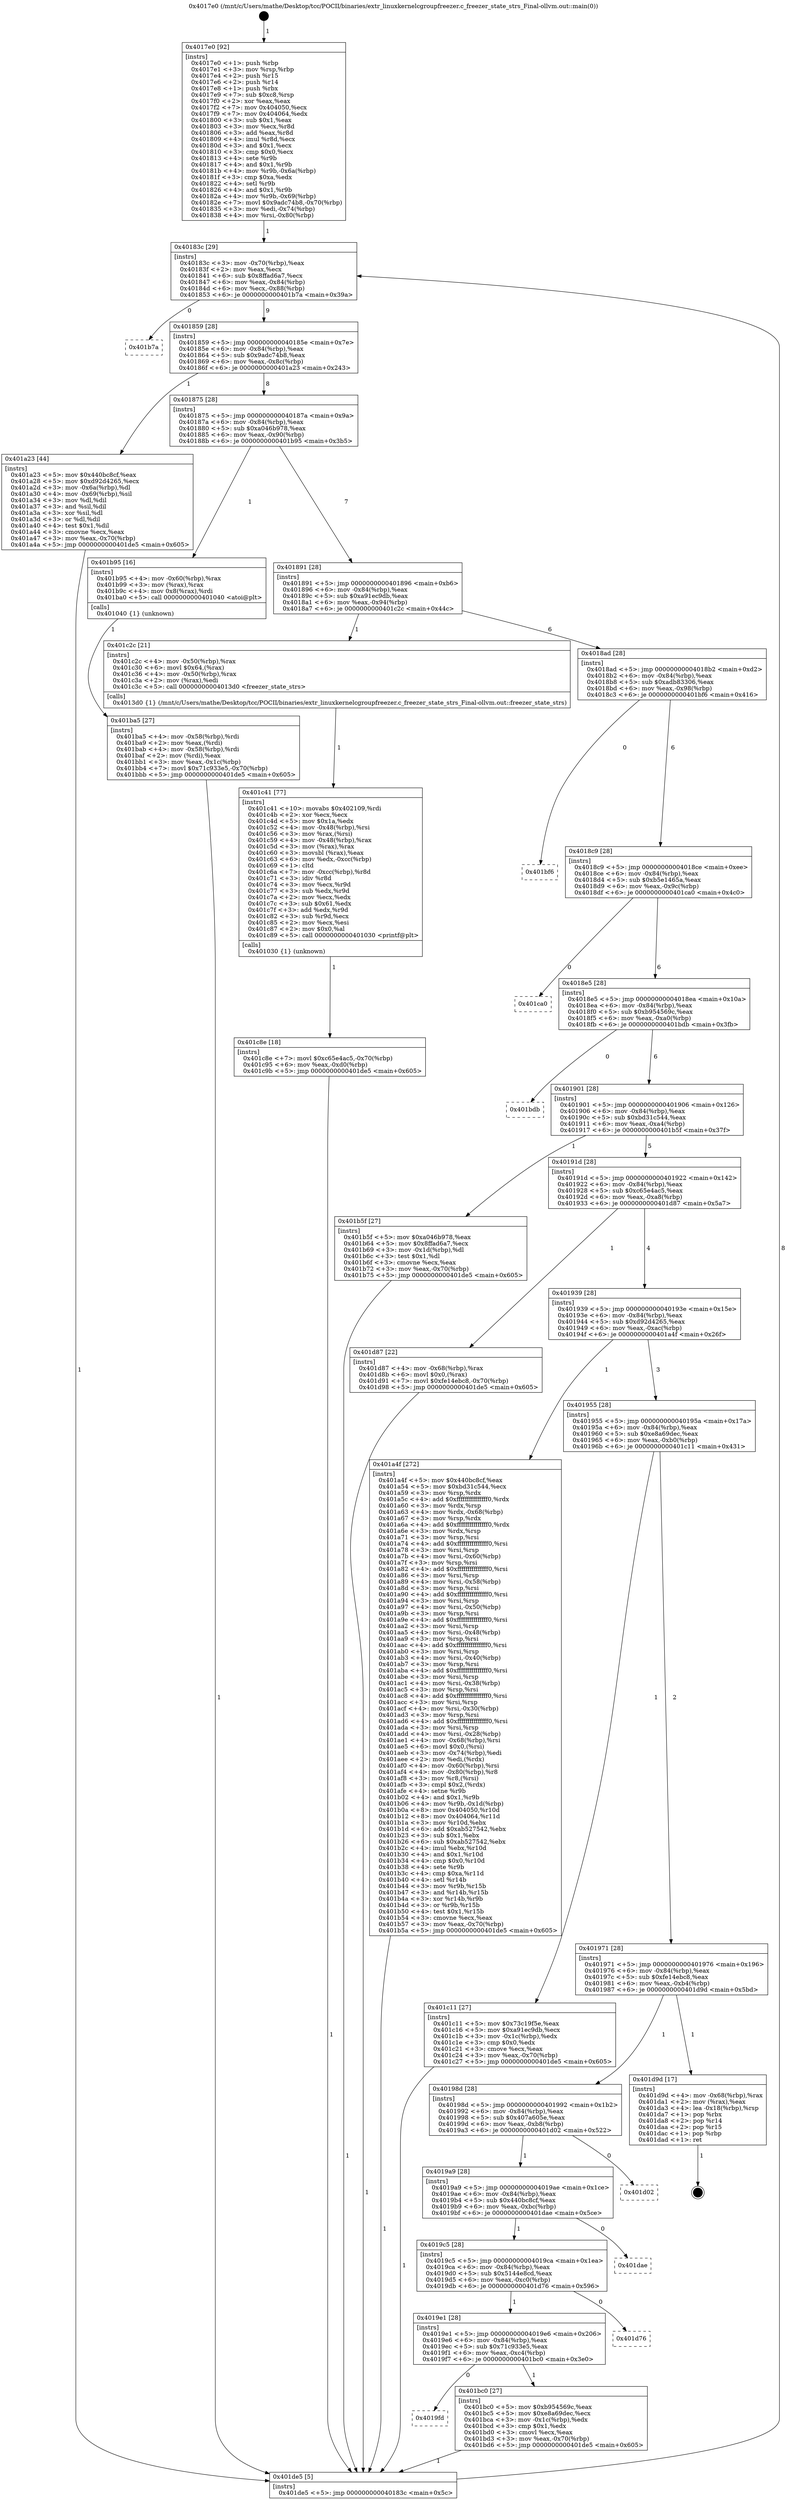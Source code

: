 digraph "0x4017e0" {
  label = "0x4017e0 (/mnt/c/Users/mathe/Desktop/tcc/POCII/binaries/extr_linuxkernelcgroupfreezer.c_freezer_state_strs_Final-ollvm.out::main(0))"
  labelloc = "t"
  node[shape=record]

  Entry [label="",width=0.3,height=0.3,shape=circle,fillcolor=black,style=filled]
  "0x40183c" [label="{
     0x40183c [29]\l
     | [instrs]\l
     &nbsp;&nbsp;0x40183c \<+3\>: mov -0x70(%rbp),%eax\l
     &nbsp;&nbsp;0x40183f \<+2\>: mov %eax,%ecx\l
     &nbsp;&nbsp;0x401841 \<+6\>: sub $0x8ffad6a7,%ecx\l
     &nbsp;&nbsp;0x401847 \<+6\>: mov %eax,-0x84(%rbp)\l
     &nbsp;&nbsp;0x40184d \<+6\>: mov %ecx,-0x88(%rbp)\l
     &nbsp;&nbsp;0x401853 \<+6\>: je 0000000000401b7a \<main+0x39a\>\l
  }"]
  "0x401b7a" [label="{
     0x401b7a\l
  }", style=dashed]
  "0x401859" [label="{
     0x401859 [28]\l
     | [instrs]\l
     &nbsp;&nbsp;0x401859 \<+5\>: jmp 000000000040185e \<main+0x7e\>\l
     &nbsp;&nbsp;0x40185e \<+6\>: mov -0x84(%rbp),%eax\l
     &nbsp;&nbsp;0x401864 \<+5\>: sub $0x9adc74b8,%eax\l
     &nbsp;&nbsp;0x401869 \<+6\>: mov %eax,-0x8c(%rbp)\l
     &nbsp;&nbsp;0x40186f \<+6\>: je 0000000000401a23 \<main+0x243\>\l
  }"]
  Exit [label="",width=0.3,height=0.3,shape=circle,fillcolor=black,style=filled,peripheries=2]
  "0x401a23" [label="{
     0x401a23 [44]\l
     | [instrs]\l
     &nbsp;&nbsp;0x401a23 \<+5\>: mov $0x440bc8cf,%eax\l
     &nbsp;&nbsp;0x401a28 \<+5\>: mov $0xd92d4265,%ecx\l
     &nbsp;&nbsp;0x401a2d \<+3\>: mov -0x6a(%rbp),%dl\l
     &nbsp;&nbsp;0x401a30 \<+4\>: mov -0x69(%rbp),%sil\l
     &nbsp;&nbsp;0x401a34 \<+3\>: mov %dl,%dil\l
     &nbsp;&nbsp;0x401a37 \<+3\>: and %sil,%dil\l
     &nbsp;&nbsp;0x401a3a \<+3\>: xor %sil,%dl\l
     &nbsp;&nbsp;0x401a3d \<+3\>: or %dl,%dil\l
     &nbsp;&nbsp;0x401a40 \<+4\>: test $0x1,%dil\l
     &nbsp;&nbsp;0x401a44 \<+3\>: cmovne %ecx,%eax\l
     &nbsp;&nbsp;0x401a47 \<+3\>: mov %eax,-0x70(%rbp)\l
     &nbsp;&nbsp;0x401a4a \<+5\>: jmp 0000000000401de5 \<main+0x605\>\l
  }"]
  "0x401875" [label="{
     0x401875 [28]\l
     | [instrs]\l
     &nbsp;&nbsp;0x401875 \<+5\>: jmp 000000000040187a \<main+0x9a\>\l
     &nbsp;&nbsp;0x40187a \<+6\>: mov -0x84(%rbp),%eax\l
     &nbsp;&nbsp;0x401880 \<+5\>: sub $0xa046b978,%eax\l
     &nbsp;&nbsp;0x401885 \<+6\>: mov %eax,-0x90(%rbp)\l
     &nbsp;&nbsp;0x40188b \<+6\>: je 0000000000401b95 \<main+0x3b5\>\l
  }"]
  "0x401de5" [label="{
     0x401de5 [5]\l
     | [instrs]\l
     &nbsp;&nbsp;0x401de5 \<+5\>: jmp 000000000040183c \<main+0x5c\>\l
  }"]
  "0x4017e0" [label="{
     0x4017e0 [92]\l
     | [instrs]\l
     &nbsp;&nbsp;0x4017e0 \<+1\>: push %rbp\l
     &nbsp;&nbsp;0x4017e1 \<+3\>: mov %rsp,%rbp\l
     &nbsp;&nbsp;0x4017e4 \<+2\>: push %r15\l
     &nbsp;&nbsp;0x4017e6 \<+2\>: push %r14\l
     &nbsp;&nbsp;0x4017e8 \<+1\>: push %rbx\l
     &nbsp;&nbsp;0x4017e9 \<+7\>: sub $0xc8,%rsp\l
     &nbsp;&nbsp;0x4017f0 \<+2\>: xor %eax,%eax\l
     &nbsp;&nbsp;0x4017f2 \<+7\>: mov 0x404050,%ecx\l
     &nbsp;&nbsp;0x4017f9 \<+7\>: mov 0x404064,%edx\l
     &nbsp;&nbsp;0x401800 \<+3\>: sub $0x1,%eax\l
     &nbsp;&nbsp;0x401803 \<+3\>: mov %ecx,%r8d\l
     &nbsp;&nbsp;0x401806 \<+3\>: add %eax,%r8d\l
     &nbsp;&nbsp;0x401809 \<+4\>: imul %r8d,%ecx\l
     &nbsp;&nbsp;0x40180d \<+3\>: and $0x1,%ecx\l
     &nbsp;&nbsp;0x401810 \<+3\>: cmp $0x0,%ecx\l
     &nbsp;&nbsp;0x401813 \<+4\>: sete %r9b\l
     &nbsp;&nbsp;0x401817 \<+4\>: and $0x1,%r9b\l
     &nbsp;&nbsp;0x40181b \<+4\>: mov %r9b,-0x6a(%rbp)\l
     &nbsp;&nbsp;0x40181f \<+3\>: cmp $0xa,%edx\l
     &nbsp;&nbsp;0x401822 \<+4\>: setl %r9b\l
     &nbsp;&nbsp;0x401826 \<+4\>: and $0x1,%r9b\l
     &nbsp;&nbsp;0x40182a \<+4\>: mov %r9b,-0x69(%rbp)\l
     &nbsp;&nbsp;0x40182e \<+7\>: movl $0x9adc74b8,-0x70(%rbp)\l
     &nbsp;&nbsp;0x401835 \<+3\>: mov %edi,-0x74(%rbp)\l
     &nbsp;&nbsp;0x401838 \<+4\>: mov %rsi,-0x80(%rbp)\l
  }"]
  "0x401c8e" [label="{
     0x401c8e [18]\l
     | [instrs]\l
     &nbsp;&nbsp;0x401c8e \<+7\>: movl $0xc65e4ac5,-0x70(%rbp)\l
     &nbsp;&nbsp;0x401c95 \<+6\>: mov %eax,-0xd0(%rbp)\l
     &nbsp;&nbsp;0x401c9b \<+5\>: jmp 0000000000401de5 \<main+0x605\>\l
  }"]
  "0x401b95" [label="{
     0x401b95 [16]\l
     | [instrs]\l
     &nbsp;&nbsp;0x401b95 \<+4\>: mov -0x60(%rbp),%rax\l
     &nbsp;&nbsp;0x401b99 \<+3\>: mov (%rax),%rax\l
     &nbsp;&nbsp;0x401b9c \<+4\>: mov 0x8(%rax),%rdi\l
     &nbsp;&nbsp;0x401ba0 \<+5\>: call 0000000000401040 \<atoi@plt\>\l
     | [calls]\l
     &nbsp;&nbsp;0x401040 \{1\} (unknown)\l
  }"]
  "0x401891" [label="{
     0x401891 [28]\l
     | [instrs]\l
     &nbsp;&nbsp;0x401891 \<+5\>: jmp 0000000000401896 \<main+0xb6\>\l
     &nbsp;&nbsp;0x401896 \<+6\>: mov -0x84(%rbp),%eax\l
     &nbsp;&nbsp;0x40189c \<+5\>: sub $0xa91ec9db,%eax\l
     &nbsp;&nbsp;0x4018a1 \<+6\>: mov %eax,-0x94(%rbp)\l
     &nbsp;&nbsp;0x4018a7 \<+6\>: je 0000000000401c2c \<main+0x44c\>\l
  }"]
  "0x401c41" [label="{
     0x401c41 [77]\l
     | [instrs]\l
     &nbsp;&nbsp;0x401c41 \<+10\>: movabs $0x402109,%rdi\l
     &nbsp;&nbsp;0x401c4b \<+2\>: xor %ecx,%ecx\l
     &nbsp;&nbsp;0x401c4d \<+5\>: mov $0x1a,%edx\l
     &nbsp;&nbsp;0x401c52 \<+4\>: mov -0x48(%rbp),%rsi\l
     &nbsp;&nbsp;0x401c56 \<+3\>: mov %rax,(%rsi)\l
     &nbsp;&nbsp;0x401c59 \<+4\>: mov -0x48(%rbp),%rax\l
     &nbsp;&nbsp;0x401c5d \<+3\>: mov (%rax),%rax\l
     &nbsp;&nbsp;0x401c60 \<+3\>: movsbl (%rax),%eax\l
     &nbsp;&nbsp;0x401c63 \<+6\>: mov %edx,-0xcc(%rbp)\l
     &nbsp;&nbsp;0x401c69 \<+1\>: cltd\l
     &nbsp;&nbsp;0x401c6a \<+7\>: mov -0xcc(%rbp),%r8d\l
     &nbsp;&nbsp;0x401c71 \<+3\>: idiv %r8d\l
     &nbsp;&nbsp;0x401c74 \<+3\>: mov %ecx,%r9d\l
     &nbsp;&nbsp;0x401c77 \<+3\>: sub %edx,%r9d\l
     &nbsp;&nbsp;0x401c7a \<+2\>: mov %ecx,%edx\l
     &nbsp;&nbsp;0x401c7c \<+3\>: sub $0x61,%edx\l
     &nbsp;&nbsp;0x401c7f \<+3\>: add %edx,%r9d\l
     &nbsp;&nbsp;0x401c82 \<+3\>: sub %r9d,%ecx\l
     &nbsp;&nbsp;0x401c85 \<+2\>: mov %ecx,%esi\l
     &nbsp;&nbsp;0x401c87 \<+2\>: mov $0x0,%al\l
     &nbsp;&nbsp;0x401c89 \<+5\>: call 0000000000401030 \<printf@plt\>\l
     | [calls]\l
     &nbsp;&nbsp;0x401030 \{1\} (unknown)\l
  }"]
  "0x401c2c" [label="{
     0x401c2c [21]\l
     | [instrs]\l
     &nbsp;&nbsp;0x401c2c \<+4\>: mov -0x50(%rbp),%rax\l
     &nbsp;&nbsp;0x401c30 \<+6\>: movl $0x64,(%rax)\l
     &nbsp;&nbsp;0x401c36 \<+4\>: mov -0x50(%rbp),%rax\l
     &nbsp;&nbsp;0x401c3a \<+2\>: mov (%rax),%edi\l
     &nbsp;&nbsp;0x401c3c \<+5\>: call 00000000004013d0 \<freezer_state_strs\>\l
     | [calls]\l
     &nbsp;&nbsp;0x4013d0 \{1\} (/mnt/c/Users/mathe/Desktop/tcc/POCII/binaries/extr_linuxkernelcgroupfreezer.c_freezer_state_strs_Final-ollvm.out::freezer_state_strs)\l
  }"]
  "0x4018ad" [label="{
     0x4018ad [28]\l
     | [instrs]\l
     &nbsp;&nbsp;0x4018ad \<+5\>: jmp 00000000004018b2 \<main+0xd2\>\l
     &nbsp;&nbsp;0x4018b2 \<+6\>: mov -0x84(%rbp),%eax\l
     &nbsp;&nbsp;0x4018b8 \<+5\>: sub $0xadb83306,%eax\l
     &nbsp;&nbsp;0x4018bd \<+6\>: mov %eax,-0x98(%rbp)\l
     &nbsp;&nbsp;0x4018c3 \<+6\>: je 0000000000401bf6 \<main+0x416\>\l
  }"]
  "0x4019fd" [label="{
     0x4019fd\l
  }", style=dashed]
  "0x401bf6" [label="{
     0x401bf6\l
  }", style=dashed]
  "0x4018c9" [label="{
     0x4018c9 [28]\l
     | [instrs]\l
     &nbsp;&nbsp;0x4018c9 \<+5\>: jmp 00000000004018ce \<main+0xee\>\l
     &nbsp;&nbsp;0x4018ce \<+6\>: mov -0x84(%rbp),%eax\l
     &nbsp;&nbsp;0x4018d4 \<+5\>: sub $0xb5e1465a,%eax\l
     &nbsp;&nbsp;0x4018d9 \<+6\>: mov %eax,-0x9c(%rbp)\l
     &nbsp;&nbsp;0x4018df \<+6\>: je 0000000000401ca0 \<main+0x4c0\>\l
  }"]
  "0x401bc0" [label="{
     0x401bc0 [27]\l
     | [instrs]\l
     &nbsp;&nbsp;0x401bc0 \<+5\>: mov $0xb954569c,%eax\l
     &nbsp;&nbsp;0x401bc5 \<+5\>: mov $0xe8a69dec,%ecx\l
     &nbsp;&nbsp;0x401bca \<+3\>: mov -0x1c(%rbp),%edx\l
     &nbsp;&nbsp;0x401bcd \<+3\>: cmp $0x1,%edx\l
     &nbsp;&nbsp;0x401bd0 \<+3\>: cmovl %ecx,%eax\l
     &nbsp;&nbsp;0x401bd3 \<+3\>: mov %eax,-0x70(%rbp)\l
     &nbsp;&nbsp;0x401bd6 \<+5\>: jmp 0000000000401de5 \<main+0x605\>\l
  }"]
  "0x401ca0" [label="{
     0x401ca0\l
  }", style=dashed]
  "0x4018e5" [label="{
     0x4018e5 [28]\l
     | [instrs]\l
     &nbsp;&nbsp;0x4018e5 \<+5\>: jmp 00000000004018ea \<main+0x10a\>\l
     &nbsp;&nbsp;0x4018ea \<+6\>: mov -0x84(%rbp),%eax\l
     &nbsp;&nbsp;0x4018f0 \<+5\>: sub $0xb954569c,%eax\l
     &nbsp;&nbsp;0x4018f5 \<+6\>: mov %eax,-0xa0(%rbp)\l
     &nbsp;&nbsp;0x4018fb \<+6\>: je 0000000000401bdb \<main+0x3fb\>\l
  }"]
  "0x4019e1" [label="{
     0x4019e1 [28]\l
     | [instrs]\l
     &nbsp;&nbsp;0x4019e1 \<+5\>: jmp 00000000004019e6 \<main+0x206\>\l
     &nbsp;&nbsp;0x4019e6 \<+6\>: mov -0x84(%rbp),%eax\l
     &nbsp;&nbsp;0x4019ec \<+5\>: sub $0x71c933e5,%eax\l
     &nbsp;&nbsp;0x4019f1 \<+6\>: mov %eax,-0xc4(%rbp)\l
     &nbsp;&nbsp;0x4019f7 \<+6\>: je 0000000000401bc0 \<main+0x3e0\>\l
  }"]
  "0x401bdb" [label="{
     0x401bdb\l
  }", style=dashed]
  "0x401901" [label="{
     0x401901 [28]\l
     | [instrs]\l
     &nbsp;&nbsp;0x401901 \<+5\>: jmp 0000000000401906 \<main+0x126\>\l
     &nbsp;&nbsp;0x401906 \<+6\>: mov -0x84(%rbp),%eax\l
     &nbsp;&nbsp;0x40190c \<+5\>: sub $0xbd31c544,%eax\l
     &nbsp;&nbsp;0x401911 \<+6\>: mov %eax,-0xa4(%rbp)\l
     &nbsp;&nbsp;0x401917 \<+6\>: je 0000000000401b5f \<main+0x37f\>\l
  }"]
  "0x401d76" [label="{
     0x401d76\l
  }", style=dashed]
  "0x401b5f" [label="{
     0x401b5f [27]\l
     | [instrs]\l
     &nbsp;&nbsp;0x401b5f \<+5\>: mov $0xa046b978,%eax\l
     &nbsp;&nbsp;0x401b64 \<+5\>: mov $0x8ffad6a7,%ecx\l
     &nbsp;&nbsp;0x401b69 \<+3\>: mov -0x1d(%rbp),%dl\l
     &nbsp;&nbsp;0x401b6c \<+3\>: test $0x1,%dl\l
     &nbsp;&nbsp;0x401b6f \<+3\>: cmovne %ecx,%eax\l
     &nbsp;&nbsp;0x401b72 \<+3\>: mov %eax,-0x70(%rbp)\l
     &nbsp;&nbsp;0x401b75 \<+5\>: jmp 0000000000401de5 \<main+0x605\>\l
  }"]
  "0x40191d" [label="{
     0x40191d [28]\l
     | [instrs]\l
     &nbsp;&nbsp;0x40191d \<+5\>: jmp 0000000000401922 \<main+0x142\>\l
     &nbsp;&nbsp;0x401922 \<+6\>: mov -0x84(%rbp),%eax\l
     &nbsp;&nbsp;0x401928 \<+5\>: sub $0xc65e4ac5,%eax\l
     &nbsp;&nbsp;0x40192d \<+6\>: mov %eax,-0xa8(%rbp)\l
     &nbsp;&nbsp;0x401933 \<+6\>: je 0000000000401d87 \<main+0x5a7\>\l
  }"]
  "0x4019c5" [label="{
     0x4019c5 [28]\l
     | [instrs]\l
     &nbsp;&nbsp;0x4019c5 \<+5\>: jmp 00000000004019ca \<main+0x1ea\>\l
     &nbsp;&nbsp;0x4019ca \<+6\>: mov -0x84(%rbp),%eax\l
     &nbsp;&nbsp;0x4019d0 \<+5\>: sub $0x5144e8cd,%eax\l
     &nbsp;&nbsp;0x4019d5 \<+6\>: mov %eax,-0xc0(%rbp)\l
     &nbsp;&nbsp;0x4019db \<+6\>: je 0000000000401d76 \<main+0x596\>\l
  }"]
  "0x401d87" [label="{
     0x401d87 [22]\l
     | [instrs]\l
     &nbsp;&nbsp;0x401d87 \<+4\>: mov -0x68(%rbp),%rax\l
     &nbsp;&nbsp;0x401d8b \<+6\>: movl $0x0,(%rax)\l
     &nbsp;&nbsp;0x401d91 \<+7\>: movl $0xfe14ebc8,-0x70(%rbp)\l
     &nbsp;&nbsp;0x401d98 \<+5\>: jmp 0000000000401de5 \<main+0x605\>\l
  }"]
  "0x401939" [label="{
     0x401939 [28]\l
     | [instrs]\l
     &nbsp;&nbsp;0x401939 \<+5\>: jmp 000000000040193e \<main+0x15e\>\l
     &nbsp;&nbsp;0x40193e \<+6\>: mov -0x84(%rbp),%eax\l
     &nbsp;&nbsp;0x401944 \<+5\>: sub $0xd92d4265,%eax\l
     &nbsp;&nbsp;0x401949 \<+6\>: mov %eax,-0xac(%rbp)\l
     &nbsp;&nbsp;0x40194f \<+6\>: je 0000000000401a4f \<main+0x26f\>\l
  }"]
  "0x401dae" [label="{
     0x401dae\l
  }", style=dashed]
  "0x401a4f" [label="{
     0x401a4f [272]\l
     | [instrs]\l
     &nbsp;&nbsp;0x401a4f \<+5\>: mov $0x440bc8cf,%eax\l
     &nbsp;&nbsp;0x401a54 \<+5\>: mov $0xbd31c544,%ecx\l
     &nbsp;&nbsp;0x401a59 \<+3\>: mov %rsp,%rdx\l
     &nbsp;&nbsp;0x401a5c \<+4\>: add $0xfffffffffffffff0,%rdx\l
     &nbsp;&nbsp;0x401a60 \<+3\>: mov %rdx,%rsp\l
     &nbsp;&nbsp;0x401a63 \<+4\>: mov %rdx,-0x68(%rbp)\l
     &nbsp;&nbsp;0x401a67 \<+3\>: mov %rsp,%rdx\l
     &nbsp;&nbsp;0x401a6a \<+4\>: add $0xfffffffffffffff0,%rdx\l
     &nbsp;&nbsp;0x401a6e \<+3\>: mov %rdx,%rsp\l
     &nbsp;&nbsp;0x401a71 \<+3\>: mov %rsp,%rsi\l
     &nbsp;&nbsp;0x401a74 \<+4\>: add $0xfffffffffffffff0,%rsi\l
     &nbsp;&nbsp;0x401a78 \<+3\>: mov %rsi,%rsp\l
     &nbsp;&nbsp;0x401a7b \<+4\>: mov %rsi,-0x60(%rbp)\l
     &nbsp;&nbsp;0x401a7f \<+3\>: mov %rsp,%rsi\l
     &nbsp;&nbsp;0x401a82 \<+4\>: add $0xfffffffffffffff0,%rsi\l
     &nbsp;&nbsp;0x401a86 \<+3\>: mov %rsi,%rsp\l
     &nbsp;&nbsp;0x401a89 \<+4\>: mov %rsi,-0x58(%rbp)\l
     &nbsp;&nbsp;0x401a8d \<+3\>: mov %rsp,%rsi\l
     &nbsp;&nbsp;0x401a90 \<+4\>: add $0xfffffffffffffff0,%rsi\l
     &nbsp;&nbsp;0x401a94 \<+3\>: mov %rsi,%rsp\l
     &nbsp;&nbsp;0x401a97 \<+4\>: mov %rsi,-0x50(%rbp)\l
     &nbsp;&nbsp;0x401a9b \<+3\>: mov %rsp,%rsi\l
     &nbsp;&nbsp;0x401a9e \<+4\>: add $0xfffffffffffffff0,%rsi\l
     &nbsp;&nbsp;0x401aa2 \<+3\>: mov %rsi,%rsp\l
     &nbsp;&nbsp;0x401aa5 \<+4\>: mov %rsi,-0x48(%rbp)\l
     &nbsp;&nbsp;0x401aa9 \<+3\>: mov %rsp,%rsi\l
     &nbsp;&nbsp;0x401aac \<+4\>: add $0xfffffffffffffff0,%rsi\l
     &nbsp;&nbsp;0x401ab0 \<+3\>: mov %rsi,%rsp\l
     &nbsp;&nbsp;0x401ab3 \<+4\>: mov %rsi,-0x40(%rbp)\l
     &nbsp;&nbsp;0x401ab7 \<+3\>: mov %rsp,%rsi\l
     &nbsp;&nbsp;0x401aba \<+4\>: add $0xfffffffffffffff0,%rsi\l
     &nbsp;&nbsp;0x401abe \<+3\>: mov %rsi,%rsp\l
     &nbsp;&nbsp;0x401ac1 \<+4\>: mov %rsi,-0x38(%rbp)\l
     &nbsp;&nbsp;0x401ac5 \<+3\>: mov %rsp,%rsi\l
     &nbsp;&nbsp;0x401ac8 \<+4\>: add $0xfffffffffffffff0,%rsi\l
     &nbsp;&nbsp;0x401acc \<+3\>: mov %rsi,%rsp\l
     &nbsp;&nbsp;0x401acf \<+4\>: mov %rsi,-0x30(%rbp)\l
     &nbsp;&nbsp;0x401ad3 \<+3\>: mov %rsp,%rsi\l
     &nbsp;&nbsp;0x401ad6 \<+4\>: add $0xfffffffffffffff0,%rsi\l
     &nbsp;&nbsp;0x401ada \<+3\>: mov %rsi,%rsp\l
     &nbsp;&nbsp;0x401add \<+4\>: mov %rsi,-0x28(%rbp)\l
     &nbsp;&nbsp;0x401ae1 \<+4\>: mov -0x68(%rbp),%rsi\l
     &nbsp;&nbsp;0x401ae5 \<+6\>: movl $0x0,(%rsi)\l
     &nbsp;&nbsp;0x401aeb \<+3\>: mov -0x74(%rbp),%edi\l
     &nbsp;&nbsp;0x401aee \<+2\>: mov %edi,(%rdx)\l
     &nbsp;&nbsp;0x401af0 \<+4\>: mov -0x60(%rbp),%rsi\l
     &nbsp;&nbsp;0x401af4 \<+4\>: mov -0x80(%rbp),%r8\l
     &nbsp;&nbsp;0x401af8 \<+3\>: mov %r8,(%rsi)\l
     &nbsp;&nbsp;0x401afb \<+3\>: cmpl $0x2,(%rdx)\l
     &nbsp;&nbsp;0x401afe \<+4\>: setne %r9b\l
     &nbsp;&nbsp;0x401b02 \<+4\>: and $0x1,%r9b\l
     &nbsp;&nbsp;0x401b06 \<+4\>: mov %r9b,-0x1d(%rbp)\l
     &nbsp;&nbsp;0x401b0a \<+8\>: mov 0x404050,%r10d\l
     &nbsp;&nbsp;0x401b12 \<+8\>: mov 0x404064,%r11d\l
     &nbsp;&nbsp;0x401b1a \<+3\>: mov %r10d,%ebx\l
     &nbsp;&nbsp;0x401b1d \<+6\>: add $0xab527542,%ebx\l
     &nbsp;&nbsp;0x401b23 \<+3\>: sub $0x1,%ebx\l
     &nbsp;&nbsp;0x401b26 \<+6\>: sub $0xab527542,%ebx\l
     &nbsp;&nbsp;0x401b2c \<+4\>: imul %ebx,%r10d\l
     &nbsp;&nbsp;0x401b30 \<+4\>: and $0x1,%r10d\l
     &nbsp;&nbsp;0x401b34 \<+4\>: cmp $0x0,%r10d\l
     &nbsp;&nbsp;0x401b38 \<+4\>: sete %r9b\l
     &nbsp;&nbsp;0x401b3c \<+4\>: cmp $0xa,%r11d\l
     &nbsp;&nbsp;0x401b40 \<+4\>: setl %r14b\l
     &nbsp;&nbsp;0x401b44 \<+3\>: mov %r9b,%r15b\l
     &nbsp;&nbsp;0x401b47 \<+3\>: and %r14b,%r15b\l
     &nbsp;&nbsp;0x401b4a \<+3\>: xor %r14b,%r9b\l
     &nbsp;&nbsp;0x401b4d \<+3\>: or %r9b,%r15b\l
     &nbsp;&nbsp;0x401b50 \<+4\>: test $0x1,%r15b\l
     &nbsp;&nbsp;0x401b54 \<+3\>: cmovne %ecx,%eax\l
     &nbsp;&nbsp;0x401b57 \<+3\>: mov %eax,-0x70(%rbp)\l
     &nbsp;&nbsp;0x401b5a \<+5\>: jmp 0000000000401de5 \<main+0x605\>\l
  }"]
  "0x401955" [label="{
     0x401955 [28]\l
     | [instrs]\l
     &nbsp;&nbsp;0x401955 \<+5\>: jmp 000000000040195a \<main+0x17a\>\l
     &nbsp;&nbsp;0x40195a \<+6\>: mov -0x84(%rbp),%eax\l
     &nbsp;&nbsp;0x401960 \<+5\>: sub $0xe8a69dec,%eax\l
     &nbsp;&nbsp;0x401965 \<+6\>: mov %eax,-0xb0(%rbp)\l
     &nbsp;&nbsp;0x40196b \<+6\>: je 0000000000401c11 \<main+0x431\>\l
  }"]
  "0x4019a9" [label="{
     0x4019a9 [28]\l
     | [instrs]\l
     &nbsp;&nbsp;0x4019a9 \<+5\>: jmp 00000000004019ae \<main+0x1ce\>\l
     &nbsp;&nbsp;0x4019ae \<+6\>: mov -0x84(%rbp),%eax\l
     &nbsp;&nbsp;0x4019b4 \<+5\>: sub $0x440bc8cf,%eax\l
     &nbsp;&nbsp;0x4019b9 \<+6\>: mov %eax,-0xbc(%rbp)\l
     &nbsp;&nbsp;0x4019bf \<+6\>: je 0000000000401dae \<main+0x5ce\>\l
  }"]
  "0x401ba5" [label="{
     0x401ba5 [27]\l
     | [instrs]\l
     &nbsp;&nbsp;0x401ba5 \<+4\>: mov -0x58(%rbp),%rdi\l
     &nbsp;&nbsp;0x401ba9 \<+2\>: mov %eax,(%rdi)\l
     &nbsp;&nbsp;0x401bab \<+4\>: mov -0x58(%rbp),%rdi\l
     &nbsp;&nbsp;0x401baf \<+2\>: mov (%rdi),%eax\l
     &nbsp;&nbsp;0x401bb1 \<+3\>: mov %eax,-0x1c(%rbp)\l
     &nbsp;&nbsp;0x401bb4 \<+7\>: movl $0x71c933e5,-0x70(%rbp)\l
     &nbsp;&nbsp;0x401bbb \<+5\>: jmp 0000000000401de5 \<main+0x605\>\l
  }"]
  "0x401d02" [label="{
     0x401d02\l
  }", style=dashed]
  "0x401c11" [label="{
     0x401c11 [27]\l
     | [instrs]\l
     &nbsp;&nbsp;0x401c11 \<+5\>: mov $0x73c19f5e,%eax\l
     &nbsp;&nbsp;0x401c16 \<+5\>: mov $0xa91ec9db,%ecx\l
     &nbsp;&nbsp;0x401c1b \<+3\>: mov -0x1c(%rbp),%edx\l
     &nbsp;&nbsp;0x401c1e \<+3\>: cmp $0x0,%edx\l
     &nbsp;&nbsp;0x401c21 \<+3\>: cmove %ecx,%eax\l
     &nbsp;&nbsp;0x401c24 \<+3\>: mov %eax,-0x70(%rbp)\l
     &nbsp;&nbsp;0x401c27 \<+5\>: jmp 0000000000401de5 \<main+0x605\>\l
  }"]
  "0x401971" [label="{
     0x401971 [28]\l
     | [instrs]\l
     &nbsp;&nbsp;0x401971 \<+5\>: jmp 0000000000401976 \<main+0x196\>\l
     &nbsp;&nbsp;0x401976 \<+6\>: mov -0x84(%rbp),%eax\l
     &nbsp;&nbsp;0x40197c \<+5\>: sub $0xfe14ebc8,%eax\l
     &nbsp;&nbsp;0x401981 \<+6\>: mov %eax,-0xb4(%rbp)\l
     &nbsp;&nbsp;0x401987 \<+6\>: je 0000000000401d9d \<main+0x5bd\>\l
  }"]
  "0x40198d" [label="{
     0x40198d [28]\l
     | [instrs]\l
     &nbsp;&nbsp;0x40198d \<+5\>: jmp 0000000000401992 \<main+0x1b2\>\l
     &nbsp;&nbsp;0x401992 \<+6\>: mov -0x84(%rbp),%eax\l
     &nbsp;&nbsp;0x401998 \<+5\>: sub $0x407a605e,%eax\l
     &nbsp;&nbsp;0x40199d \<+6\>: mov %eax,-0xb8(%rbp)\l
     &nbsp;&nbsp;0x4019a3 \<+6\>: je 0000000000401d02 \<main+0x522\>\l
  }"]
  "0x401d9d" [label="{
     0x401d9d [17]\l
     | [instrs]\l
     &nbsp;&nbsp;0x401d9d \<+4\>: mov -0x68(%rbp),%rax\l
     &nbsp;&nbsp;0x401da1 \<+2\>: mov (%rax),%eax\l
     &nbsp;&nbsp;0x401da3 \<+4\>: lea -0x18(%rbp),%rsp\l
     &nbsp;&nbsp;0x401da7 \<+1\>: pop %rbx\l
     &nbsp;&nbsp;0x401da8 \<+2\>: pop %r14\l
     &nbsp;&nbsp;0x401daa \<+2\>: pop %r15\l
     &nbsp;&nbsp;0x401dac \<+1\>: pop %rbp\l
     &nbsp;&nbsp;0x401dad \<+1\>: ret\l
  }"]
  Entry -> "0x4017e0" [label=" 1"]
  "0x40183c" -> "0x401b7a" [label=" 0"]
  "0x40183c" -> "0x401859" [label=" 9"]
  "0x401d9d" -> Exit [label=" 1"]
  "0x401859" -> "0x401a23" [label=" 1"]
  "0x401859" -> "0x401875" [label=" 8"]
  "0x401a23" -> "0x401de5" [label=" 1"]
  "0x4017e0" -> "0x40183c" [label=" 1"]
  "0x401de5" -> "0x40183c" [label=" 8"]
  "0x401d87" -> "0x401de5" [label=" 1"]
  "0x401875" -> "0x401b95" [label=" 1"]
  "0x401875" -> "0x401891" [label=" 7"]
  "0x401c8e" -> "0x401de5" [label=" 1"]
  "0x401891" -> "0x401c2c" [label=" 1"]
  "0x401891" -> "0x4018ad" [label=" 6"]
  "0x401c41" -> "0x401c8e" [label=" 1"]
  "0x4018ad" -> "0x401bf6" [label=" 0"]
  "0x4018ad" -> "0x4018c9" [label=" 6"]
  "0x401c2c" -> "0x401c41" [label=" 1"]
  "0x4018c9" -> "0x401ca0" [label=" 0"]
  "0x4018c9" -> "0x4018e5" [label=" 6"]
  "0x401c11" -> "0x401de5" [label=" 1"]
  "0x4018e5" -> "0x401bdb" [label=" 0"]
  "0x4018e5" -> "0x401901" [label=" 6"]
  "0x4019e1" -> "0x4019fd" [label=" 0"]
  "0x401901" -> "0x401b5f" [label=" 1"]
  "0x401901" -> "0x40191d" [label=" 5"]
  "0x4019e1" -> "0x401bc0" [label=" 1"]
  "0x40191d" -> "0x401d87" [label=" 1"]
  "0x40191d" -> "0x401939" [label=" 4"]
  "0x4019c5" -> "0x4019e1" [label=" 1"]
  "0x401939" -> "0x401a4f" [label=" 1"]
  "0x401939" -> "0x401955" [label=" 3"]
  "0x4019c5" -> "0x401d76" [label=" 0"]
  "0x401a4f" -> "0x401de5" [label=" 1"]
  "0x401b5f" -> "0x401de5" [label=" 1"]
  "0x401b95" -> "0x401ba5" [label=" 1"]
  "0x401ba5" -> "0x401de5" [label=" 1"]
  "0x4019a9" -> "0x4019c5" [label=" 1"]
  "0x401955" -> "0x401c11" [label=" 1"]
  "0x401955" -> "0x401971" [label=" 2"]
  "0x4019a9" -> "0x401dae" [label=" 0"]
  "0x401971" -> "0x401d9d" [label=" 1"]
  "0x401971" -> "0x40198d" [label=" 1"]
  "0x401bc0" -> "0x401de5" [label=" 1"]
  "0x40198d" -> "0x401d02" [label=" 0"]
  "0x40198d" -> "0x4019a9" [label=" 1"]
}
